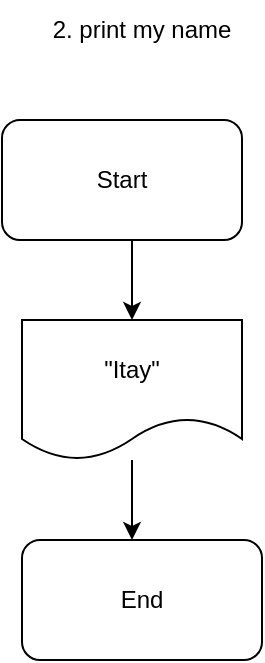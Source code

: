 <mxfile version="20.5.3" type="embed"><diagram name="Page-1" id="zCJOOwEvWnlqeo-MKQPp"><mxGraphModel dx="370" dy="485" grid="1" gridSize="10" guides="1" tooltips="1" connect="1" arrows="1" fold="1" page="1" pageScale="1" pageWidth="850" pageHeight="1100" math="0" shadow="0"><root><mxCell id="0"/><mxCell id="1" parent="0"/><mxCell id="24lvV09j2VHUAjs1KWGv-9" value="" style="edgeStyle=orthogonalEdgeStyle;rounded=0;orthogonalLoop=1;jettySize=auto;html=1;" parent="1" source="24lvV09j2VHUAjs1KWGv-1" target="24lvV09j2VHUAjs1KWGv-8" edge="1"><mxGeometry relative="1" as="geometry"><Array as="points"><mxPoint x="105" y="160"/><mxPoint x="105" y="160"/></Array></mxGeometry></mxCell><mxCell id="24lvV09j2VHUAjs1KWGv-1" value="Start" style="rounded=1;whiteSpace=wrap;html=1;" parent="1" vertex="1"><mxGeometry x="40" y="90" width="120" height="60" as="geometry"/></mxCell><mxCell id="24lvV09j2VHUAjs1KWGv-2" value="End" style="rounded=1;whiteSpace=wrap;html=1;" parent="1" vertex="1"><mxGeometry x="50" y="300" width="120" height="60" as="geometry"/></mxCell><mxCell id="24lvV09j2VHUAjs1KWGv-7" value="2. print my name" style="text;html=1;align=center;verticalAlign=middle;whiteSpace=wrap;rounded=0;" parent="1" vertex="1"><mxGeometry x="55" y="30" width="110" height="30" as="geometry"/></mxCell><mxCell id="24lvV09j2VHUAjs1KWGv-11" value="" style="edgeStyle=orthogonalEdgeStyle;rounded=0;orthogonalLoop=1;jettySize=auto;html=1;" parent="1" source="24lvV09j2VHUAjs1KWGv-8" target="24lvV09j2VHUAjs1KWGv-2" edge="1"><mxGeometry relative="1" as="geometry"><Array as="points"><mxPoint x="105" y="290"/><mxPoint x="105" y="290"/></Array></mxGeometry></mxCell><mxCell id="24lvV09j2VHUAjs1KWGv-8" value="&quot;Itay&quot;" style="shape=document;whiteSpace=wrap;html=1;boundedLbl=1;" parent="1" vertex="1"><mxGeometry x="50" y="190" width="110" height="70" as="geometry"/></mxCell></root></mxGraphModel></diagram></mxfile>
